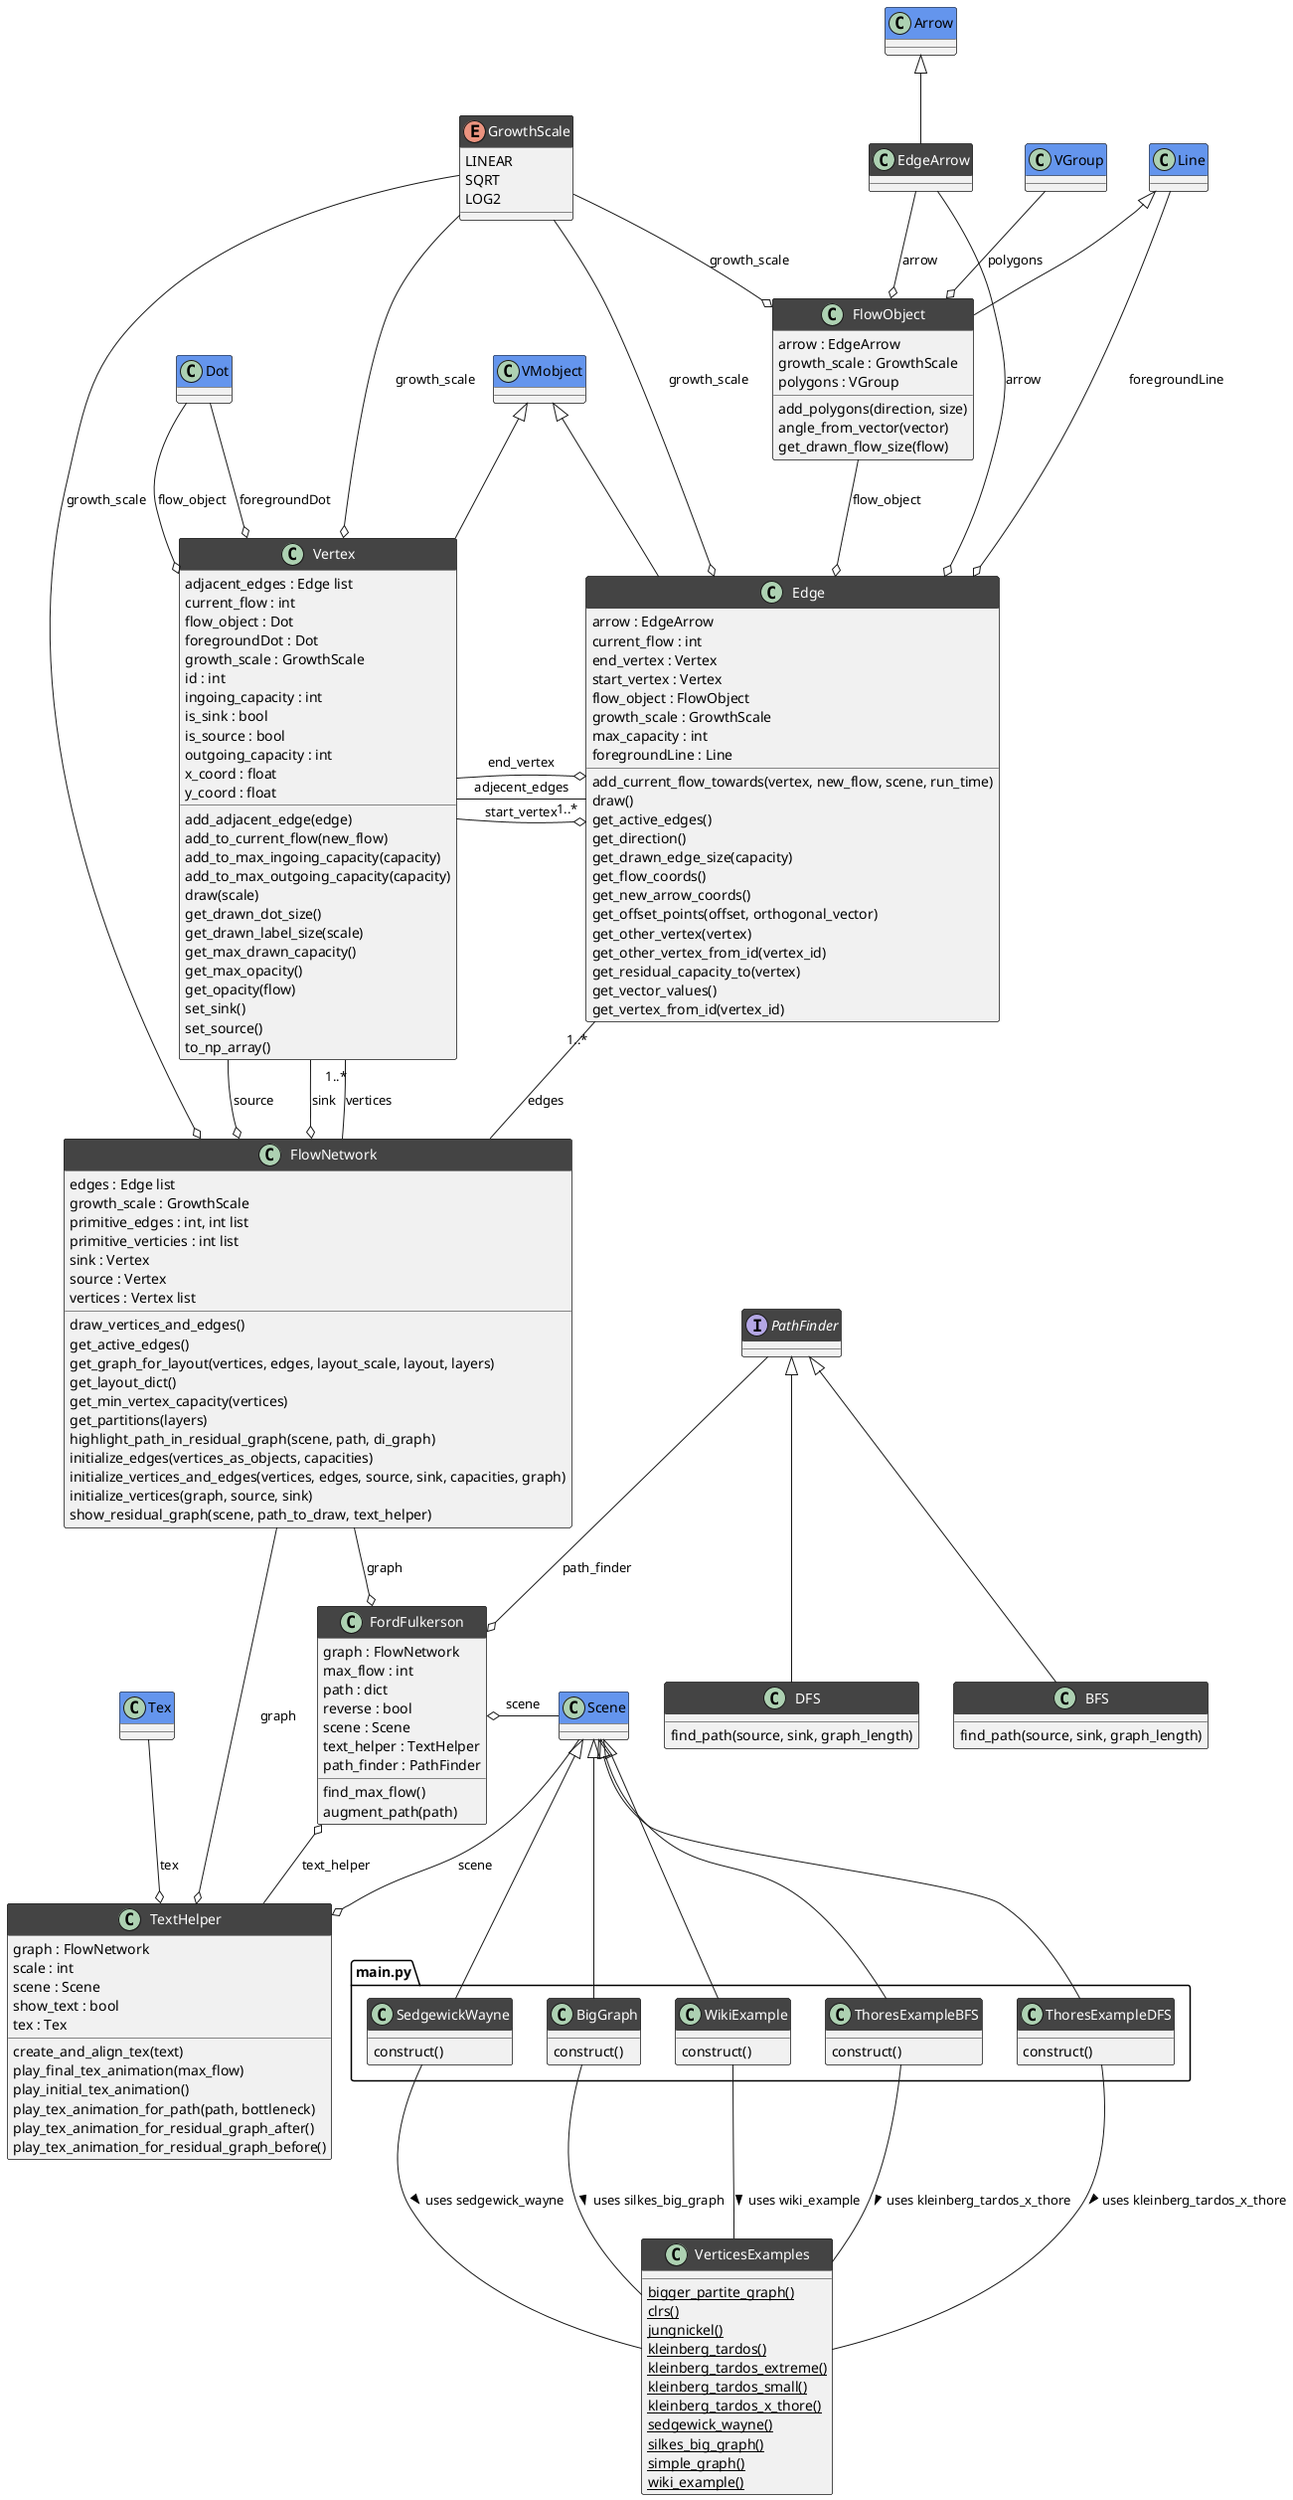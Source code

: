 @startuml classes
skinparam classFontColor automatic
skinparam classHeaderBackgroundColor #444
set namespaceSeparator none

interface PathFinder

class "VerticesExamples" as VerticesExamples {
  {static} bigger_partite_graph()
  {static} clrs()
  {static} jungnickel()
  {static} kleinberg_tardos()
  {static} kleinberg_tardos_extreme()
  {static} kleinberg_tardos_small()
  {static} kleinberg_tardos_x_thore()
  {static} sedgewick_wayne()
  {static} silkes_big_graph()
  {static} simple_graph()
  {static} wiki_example()
}

namespace main.py {
class "WikiExample" as WikiExample {
  construct()
}
class "ThoresExampleBFS" as ThoresExampleBFS {
  construct()
}
class "ThoresExampleDFS" as ThoresExampleDFS {
  construct()
}
class "SedgewickWayne" as SedgewickWayne {
  construct()
}
class "BigGraph" as BigGraph {
  construct()
}
}

class "Dot" as Dot #header:CornFlowerBlue {}
class "Edge" as Edge {
  arrow : EdgeArrow
  current_flow : int
  end_vertex : Vertex
  start_vertex : Vertex
  flow_object : FlowObject
  growth_scale : GrowthScale
  max_capacity : int
  foregroundLine : Line
  add_current_flow_towards(vertex, new_flow, scene, run_time)
  draw()
  get_active_edges()
  get_direction()
  get_drawn_edge_size(capacity)
  get_flow_coords()
  get_new_arrow_coords()
  get_offset_points(offset, orthogonal_vector)
  get_other_vertex(vertex)
  get_other_vertex_from_id(vertex_id)
  get_residual_capacity_to(vertex)
  get_vector_values()
  get_vertex_from_id(vertex_id)
}
class "EdgeArrow" as EdgeArrow {
}
class "FlowNetwork" as FlowNetwork {
  edges : Edge list
  growth_scale : GrowthScale
  primitive_edges : int, int list
  primitive_verticies : int list
  sink : Vertex
  source : Vertex
  vertices : Vertex list
  draw_vertices_and_edges()
  get_active_edges()
  get_graph_for_layout(vertices, edges, layout_scale, layout, layers)
  get_layout_dict()
  get_min_vertex_capacity(vertices)
  get_partitions(layers)
  highlight_path_in_residual_graph(scene, path, di_graph)
  initialize_edges(vertices_as_objects, capacities)
  initialize_vertices_and_edges(vertices, edges, source, sink, capacities, graph)
  initialize_vertices(graph, source, sink)
  show_residual_graph(scene, path_to_draw, text_helper)
}
class "FlowObject" as FlowObject {
  arrow : EdgeArrow
  growth_scale : GrowthScale
  polygons : VGroup
  add_polygons(direction, size)
  angle_from_vector(vector)
  get_drawn_flow_size(flow)
}
class "FordFulkerson" as FordFulkerson {
  graph : FlowNetwork
  max_flow : int
  path : dict
  reverse : bool
  scene : Scene
  text_helper : TextHelper
  path_finder : PathFinder
  find_max_flow()
  augment_path(path)
}

class "BFS" as BFS {
  find_path(source, sink, graph_length)
}

class "DFS" as DFS {
  find_path(source, sink, graph_length)
}

enum "GrowthScale" as GrowthScale {
  LINEAR
  SQRT
  LOG2
}
class "Scene" as Scene #header:CornFlowerBlue {

}
class "Tex" as Tex #header:CornFlowerBlue {
}
class "TextHelper" as TextHelper {
  graph : FlowNetwork
  scale : int
  scene : Scene
  show_text : bool
  tex : Tex
  create_and_align_tex(text)
  play_final_tex_animation(max_flow)
  play_initial_tex_animation()
  play_tex_animation_for_path(path, bottleneck)
  play_tex_animation_for_residual_graph_after()
  play_tex_animation_for_residual_graph_before()
}

class "Vertex" as Vertex {
  adjacent_edges : Edge list
  current_flow : int
  flow_object : Dot
  foregroundDot : Dot
  growth_scale : GrowthScale
  id : int
  ingoing_capacity : int
  is_sink : bool
  is_source : bool
  outgoing_capacity : int
  x_coord : float
  y_coord : float
  add_adjacent_edge(edge)
  add_to_current_flow(new_flow)
  add_to_max_ingoing_capacity(capacity)
  add_to_max_outgoing_capacity(capacity)
  draw(scale)
  get_drawn_dot_size()
  get_drawn_label_size(scale)
  get_max_drawn_capacity()
  get_max_opacity()
  get_opacity(flow)
  set_sink()
  set_source()
  to_np_array()
}

class "VMobject" as VMobject #header:CornFlowerBlue {}
class "Arrow" as Arrow #header:CornFlowerBlue {}
class "Line" as Line #header:CornFlowerBlue {}
class "VGroup" as VGroup #header:CornFlowerBlue {}

BigGraph -- VerticesExamples : uses silkes_big_graph >
SedgewickWayne -- VerticesExamples : uses sedgewick_wayne >
ThoresExampleBFS -- VerticesExamples : uses kleinberg_tardos_x_thore >
ThoresExampleDFS -- VerticesExamples : uses kleinberg_tardos_x_thore >
WikiExample -- VerticesExamples : uses wiki_example >
Edge "1..*" -l- Vertex : adjecent_edges
Edge o-l- Vertex : start_vertex
Edge o-l- Vertex : end_vertex
VMobject <|-- Edge
VMobject <|-- Vertex
Arrow <|-- EdgeArrow
Scene <|-- BigGraph
Scene <|--  SedgewickWayne
Scene <|--  ThoresExampleBFS
Scene <|--  ThoresExampleDFS
Scene <|--  WikiExample
Line <|-- FlowObject
FordFulkerson o-up- PathFinder : path_finder
PathFinder <|-- BFS
PathFinder <|-- DFS
VGroup --o FlowObject : polygons
Dot --o Vertex : foregroundDot
Dot --o Vertex : flow_object
Line --o Edge : foregroundLine
Tex --o TextHelper : tex
Edge "1..*" -- FlowNetwork : edges
Vertex "1..*" -- FlowNetwork : vertices
EdgeArrow --o Edge : arrow
EdgeArrow --o FlowObject : arrow
FlowObject --o Edge : flow_object
TextHelper --o FordFulkerson : text_helper
FlowNetwork --o TextHelper : graph
Scene -l-o FordFulkerson : scene
FlowNetwork --o FordFulkerson : graph
Scene --o TextHelper : scene
GrowthScale --o FlowNetwork : growth_scale
GrowthScale --o Edge : growth_scale
GrowthScale --o FlowObject : growth_scale
GrowthScale --o Vertex : growth_scale
Vertex --o FlowNetwork : source
Vertex --o FlowNetwork : sink

@enduml
